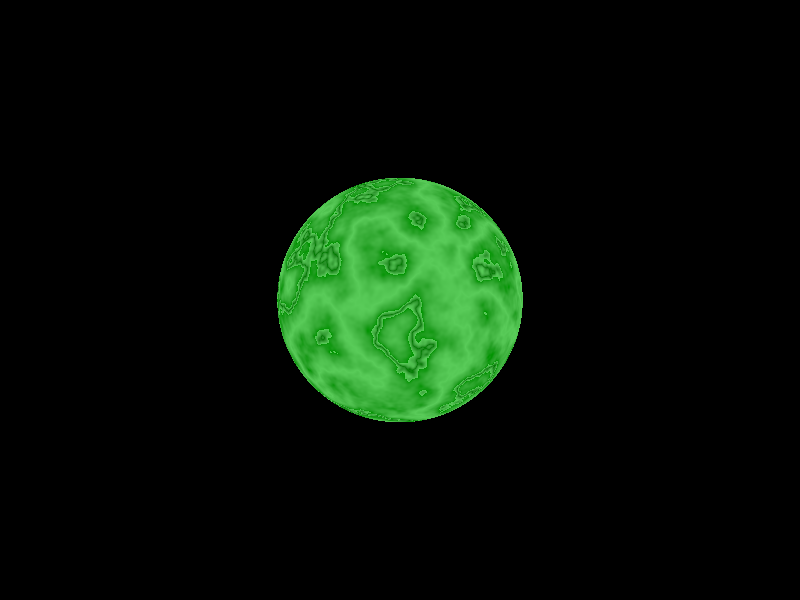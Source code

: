 #include "colors.inc"
#include "shapes.inc"
#include "textures.inc"
light_source { <5, 0, -10> color White }
light_source { <-5, 0, -10> color White }
camera{
location<0,0,-15>
look_at<0,0,0>
}
sphere{
	0,3
	texture{
		Jade
		scale 3
	}	
}


